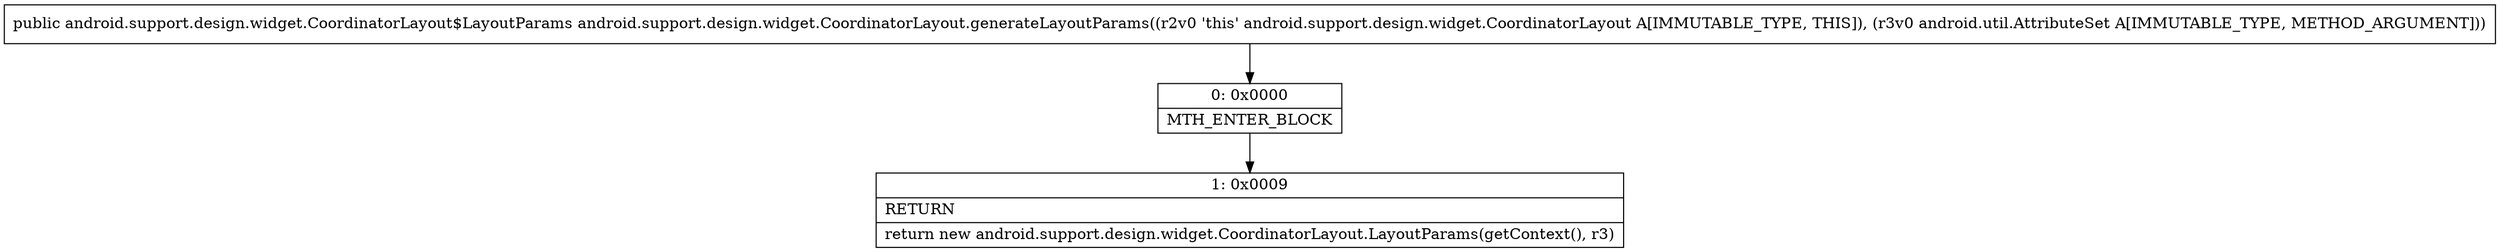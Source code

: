 digraph "CFG forandroid.support.design.widget.CoordinatorLayout.generateLayoutParams(Landroid\/util\/AttributeSet;)Landroid\/support\/design\/widget\/CoordinatorLayout$LayoutParams;" {
Node_0 [shape=record,label="{0\:\ 0x0000|MTH_ENTER_BLOCK\l}"];
Node_1 [shape=record,label="{1\:\ 0x0009|RETURN\l|return new android.support.design.widget.CoordinatorLayout.LayoutParams(getContext(), r3)\l}"];
MethodNode[shape=record,label="{public android.support.design.widget.CoordinatorLayout$LayoutParams android.support.design.widget.CoordinatorLayout.generateLayoutParams((r2v0 'this' android.support.design.widget.CoordinatorLayout A[IMMUTABLE_TYPE, THIS]), (r3v0 android.util.AttributeSet A[IMMUTABLE_TYPE, METHOD_ARGUMENT])) }"];
MethodNode -> Node_0;
Node_0 -> Node_1;
}

